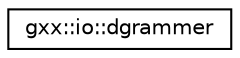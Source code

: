 digraph "Graphical Class Hierarchy"
{
  edge [fontname="Helvetica",fontsize="10",labelfontname="Helvetica",labelfontsize="10"];
  node [fontname="Helvetica",fontsize="10",shape=record];
  rankdir="LR";
  Node1 [label="gxx::io::dgrammer",height=0.2,width=0.4,color="black", fillcolor="white", style="filled",URL="$classgxx_1_1io_1_1dgrammer.html"];
}
